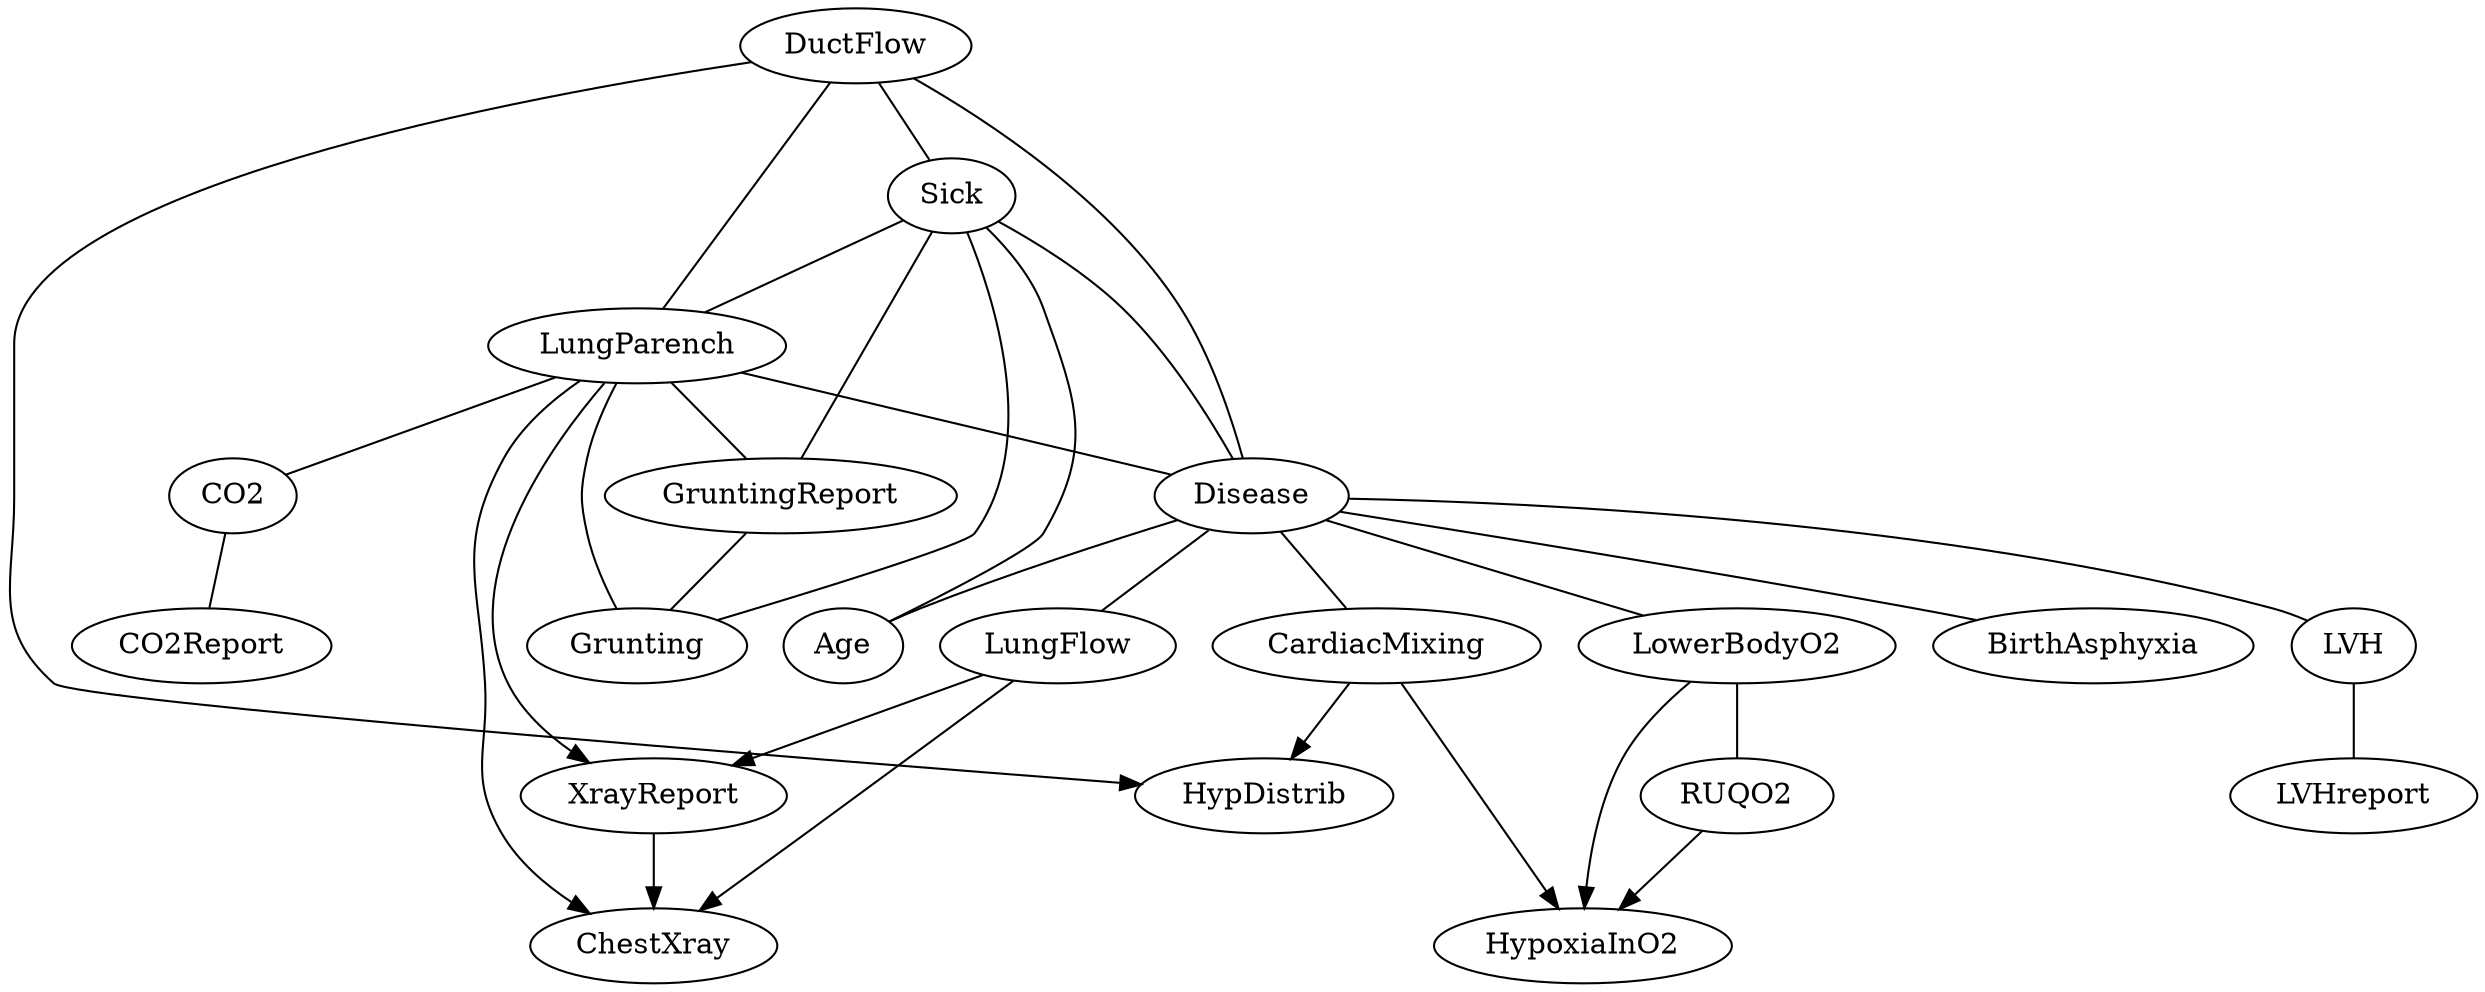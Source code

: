digraph G {
    "LungFlow" -> "ChestXray";
    "DuctFlow" -> "HypDistrib";
    "CardiacMixing" -> "HypDistrib";
    "CardiacMixing" -> "HypoxiaInO2";
    "RUQO2" -> "HypoxiaInO2";
    "XrayReport" -> "ChestXray";
    "LungParench" -> "XrayReport";
    "LungFlow" -> "XrayReport";
    "LowerBodyO2" -> "HypoxiaInO2";
    "LungParench" -> "ChestXray";
    "LVH" -> "LVHreport" [dir = none];
    "LowerBodyO2" -> "RUQO2" [dir = none];
    "LungParench" -> "Grunting" [dir = none];
    "Sick" -> "GruntingReport" [dir = none];
    "Disease" -> "LungFlow" [dir = none];
    "Disease" -> "LVH" [dir = none];
    "Sick" -> "Grunting" [dir = none];
    "Sick" -> "LungParench" [dir = none];
    "Sick" -> "Age" [dir = none];
    "LungParench" -> "CO2" [dir = none];
    "LungParench" -> "Disease" [dir = none];
    "LungParench" -> "GruntingReport" [dir = none];
    "Disease" -> "CardiacMixing" [dir = none];
    "GruntingReport" -> "Grunting" [dir = none];
    "Disease" -> "LowerBodyO2" [dir = none];
    "Disease" -> "BirthAsphyxia" [dir = none];
    "Disease" -> "Age" [dir = none];
    "DuctFlow" -> "Sick" [dir = none];
    "Sick" -> "Disease" [dir = none];
    "DuctFlow" -> "Disease" [dir = none];
    "CO2" -> "CO2Report" [dir = none];
    "DuctFlow" -> "LungParench" [dir = none];
}
